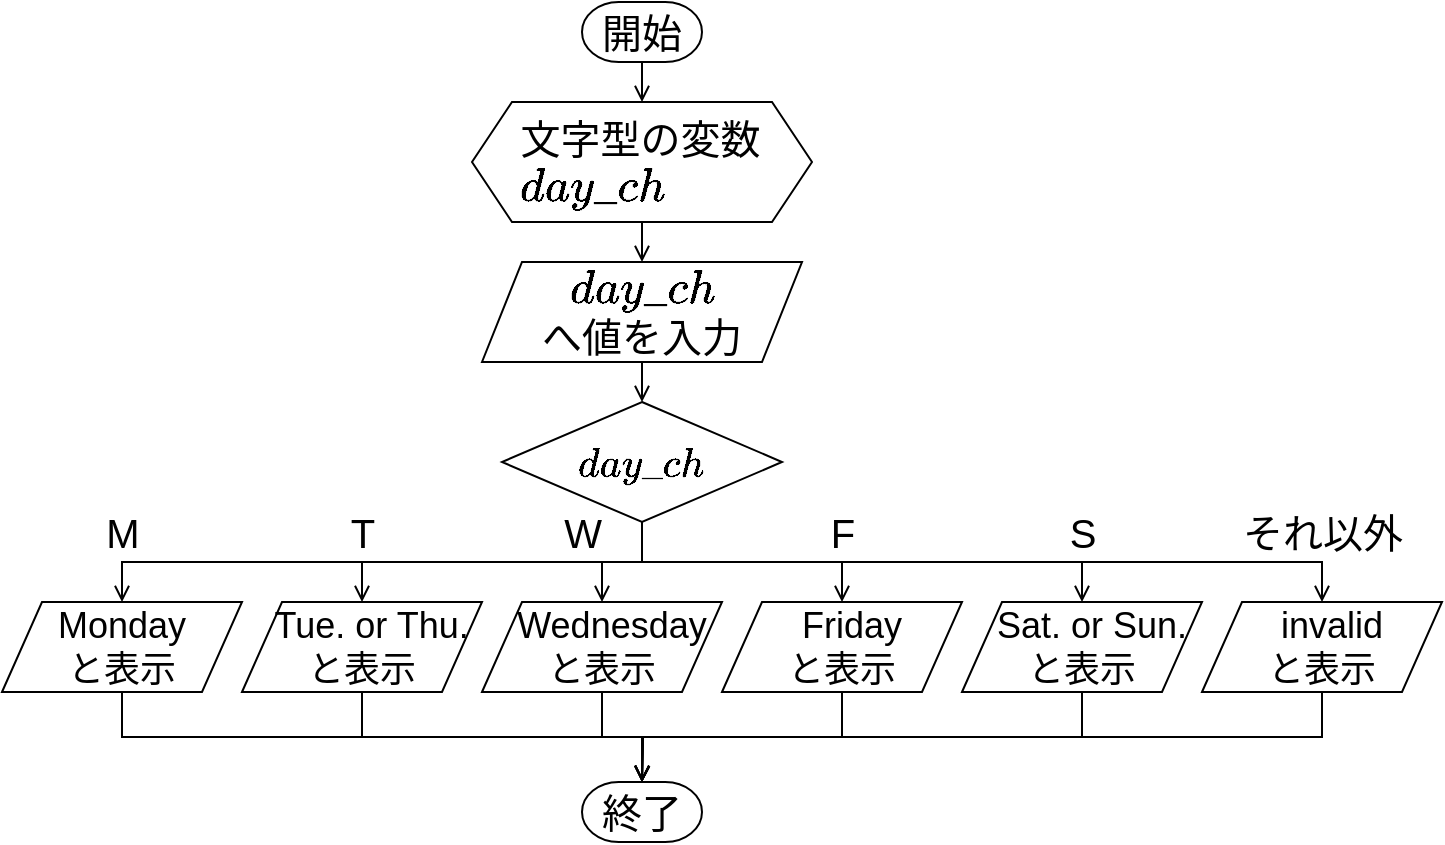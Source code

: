 <mxfile>
    <diagram id="xjE7mCkdLu-NfrlA32OW" name="ページ1">
        <mxGraphModel dx="1631" dy="645" grid="1" gridSize="10" guides="1" tooltips="1" connect="1" arrows="1" fold="1" page="1" pageScale="1" pageWidth="827" pageHeight="1169" math="1" shadow="0">
            <root>
                <mxCell id="0"/>
                <mxCell id="1" parent="0"/>
                <mxCell id="33" style="edgeStyle=orthogonalEdgeStyle;html=1;exitX=0.5;exitY=1;exitDx=0;exitDy=0;exitPerimeter=0;entryX=0.5;entryY=0;entryDx=0;entryDy=0;rounded=0;endArrow=open;endFill=0;" parent="1" source="30" target="31" edge="1">
                    <mxGeometry relative="1" as="geometry"/>
                </mxCell>
                <mxCell id="30" value="開始" style="strokeWidth=1;html=1;shape=mxgraph.flowchart.terminator;whiteSpace=wrap;fontFamily=Lucida Console;fontSize=20;" parent="1" vertex="1">
                    <mxGeometry x="170" y="40" width="60" height="30" as="geometry"/>
                </mxCell>
                <mxCell id="58" style="edgeStyle=orthogonalEdgeStyle;html=1;exitX=0.5;exitY=1;exitDx=0;exitDy=0;entryX=0.5;entryY=0;entryDx=0;entryDy=0;rounded=0;endArrow=open;endFill=0;" parent="1" source="31" target="35" edge="1">
                    <mxGeometry relative="1" as="geometry"/>
                </mxCell>
                <mxCell id="31" value="&amp;nbsp; &amp;nbsp; 文字型の変数&lt;div&gt;&amp;nbsp; &amp;nbsp; \(day\_ch\)&lt;/div&gt;" style="shape=hexagon;perimeter=hexagonPerimeter2;whiteSpace=wrap;html=1;fixedSize=1;fontSize=20;align=left;" parent="1" vertex="1">
                    <mxGeometry x="115" y="90" width="170" height="60" as="geometry"/>
                </mxCell>
                <mxCell id="43" style="edgeStyle=orthogonalEdgeStyle;html=1;exitX=0.5;exitY=1;exitDx=0;exitDy=0;exitPerimeter=0;entryX=0.5;entryY=0;entryDx=0;entryDy=0;rounded=0;endArrow=open;endFill=0;" parent="1" source="32" target="37" edge="1">
                    <mxGeometry relative="1" as="geometry"/>
                </mxCell>
                <mxCell id="44" style="edgeStyle=orthogonalEdgeStyle;html=1;exitX=0.5;exitY=1;exitDx=0;exitDy=0;exitPerimeter=0;entryX=0.5;entryY=0;entryDx=0;entryDy=0;rounded=0;endArrow=open;endFill=0;" parent="1" source="32" target="36" edge="1">
                    <mxGeometry relative="1" as="geometry"/>
                </mxCell>
                <mxCell id="45" style="edgeStyle=orthogonalEdgeStyle;html=1;exitX=0.5;exitY=1;exitDx=0;exitDy=0;exitPerimeter=0;entryX=0.5;entryY=0;entryDx=0;entryDy=0;rounded=0;endArrow=open;endFill=0;" parent="1" source="32" target="38" edge="1">
                    <mxGeometry relative="1" as="geometry"/>
                </mxCell>
                <mxCell id="46" style="edgeStyle=orthogonalEdgeStyle;html=1;exitX=0.5;exitY=1;exitDx=0;exitDy=0;exitPerimeter=0;entryX=0.5;entryY=0;entryDx=0;entryDy=0;rounded=0;endArrow=open;endFill=0;" parent="1" source="32" target="39" edge="1">
                    <mxGeometry relative="1" as="geometry"/>
                </mxCell>
                <mxCell id="47" style="edgeStyle=orthogonalEdgeStyle;html=1;exitX=0.5;exitY=1;exitDx=0;exitDy=0;exitPerimeter=0;entryX=0.5;entryY=0;entryDx=0;entryDy=0;rounded=0;endArrow=open;endFill=0;" parent="1" source="32" target="41" edge="1">
                    <mxGeometry relative="1" as="geometry"/>
                </mxCell>
                <mxCell id="48" style="edgeStyle=orthogonalEdgeStyle;html=1;exitX=0.5;exitY=1;exitDx=0;exitDy=0;exitPerimeter=0;entryX=0.5;entryY=0;entryDx=0;entryDy=0;rounded=0;endArrow=open;endFill=0;" parent="1" source="32" target="42" edge="1">
                    <mxGeometry relative="1" as="geometry"/>
                </mxCell>
                <mxCell id="32" value="\(day\_ch\)" style="strokeWidth=1;html=1;shape=mxgraph.flowchart.decision;whiteSpace=wrap;fontSize=20;fontFamily=Lucida Console;" parent="1" vertex="1">
                    <mxGeometry x="130" y="240" width="140" height="60" as="geometry"/>
                </mxCell>
                <mxCell id="35" value="\(day\_ch\)&lt;div&gt;へ&lt;span style=&quot;background-color: transparent;&quot;&gt;値を入力&lt;/span&gt;&lt;/div&gt;" style="shape=parallelogram;perimeter=parallelogramPerimeter;whiteSpace=wrap;html=1;fixedSize=1;fontSize=20;size=20;" parent="1" vertex="1">
                    <mxGeometry x="120" y="170" width="160" height="50" as="geometry"/>
                </mxCell>
                <mxCell id="62" style="edgeStyle=orthogonalEdgeStyle;html=1;exitX=0.5;exitY=1;exitDx=0;exitDy=0;rounded=0;curved=0;endArrow=open;endFill=0;" parent="1" source="36" edge="1">
                    <mxGeometry relative="1" as="geometry">
                        <mxPoint x="200" y="430" as="targetPoint"/>
                    </mxGeometry>
                </mxCell>
                <mxCell id="36" value="&amp;nbsp; Tue. or Thu.&lt;br&gt;と表示" style="shape=parallelogram;perimeter=parallelogramPerimeter;whiteSpace=wrap;html=1;fixedSize=1;fontSize=18;fontFamily=Helvetica;size=20;" parent="1" vertex="1">
                    <mxGeometry y="340" width="120" height="45" as="geometry"/>
                </mxCell>
                <mxCell id="37" value="Monday&lt;div&gt;と表示&lt;/div&gt;" style="shape=parallelogram;perimeter=parallelogramPerimeter;whiteSpace=wrap;html=1;fixedSize=1;fontSize=18;fontFamily=Helvetica;size=20;" parent="1" vertex="1">
                    <mxGeometry x="-120" y="340" width="120" height="45" as="geometry"/>
                </mxCell>
                <mxCell id="63" style="edgeStyle=orthogonalEdgeStyle;html=1;exitX=0.5;exitY=1;exitDx=0;exitDy=0;rounded=0;curved=0;endArrow=open;endFill=0;" parent="1" source="38" edge="1">
                    <mxGeometry relative="1" as="geometry">
                        <mxPoint x="200" y="430" as="targetPoint"/>
                    </mxGeometry>
                </mxCell>
                <mxCell id="38" value="&amp;nbsp; Wednesday&lt;div&gt;と表示&lt;/div&gt;" style="shape=parallelogram;perimeter=parallelogramPerimeter;whiteSpace=wrap;html=1;fixedSize=1;fontSize=18;fontFamily=Helvetica;size=20;" parent="1" vertex="1">
                    <mxGeometry x="120" y="340" width="120" height="45" as="geometry"/>
                </mxCell>
                <mxCell id="64" style="edgeStyle=orthogonalEdgeStyle;html=1;exitX=0.5;exitY=1;exitDx=0;exitDy=0;rounded=0;curved=0;endArrow=open;endFill=0;" parent="1" source="39" edge="1">
                    <mxGeometry relative="1" as="geometry">
                        <mxPoint x="200" y="430" as="targetPoint"/>
                    </mxGeometry>
                </mxCell>
                <mxCell id="39" value="&amp;nbsp; Friday&lt;div&gt;と表示&lt;/div&gt;" style="shape=parallelogram;perimeter=parallelogramPerimeter;whiteSpace=wrap;html=1;fixedSize=1;fontSize=18;fontFamily=Helvetica;size=20;" parent="1" vertex="1">
                    <mxGeometry x="240" y="340" width="120" height="45" as="geometry"/>
                </mxCell>
                <mxCell id="40" value="終了" style="strokeWidth=1;html=1;shape=mxgraph.flowchart.terminator;whiteSpace=wrap;fontFamily=Lucida Console;fontSize=20;" parent="1" vertex="1">
                    <mxGeometry x="170" y="430" width="60" height="30" as="geometry"/>
                </mxCell>
                <mxCell id="41" value="&amp;nbsp; Sat. or Sun.&lt;div&gt;と表示&lt;/div&gt;" style="shape=parallelogram;perimeter=parallelogramPerimeter;whiteSpace=wrap;html=1;fixedSize=1;fontSize=18;fontFamily=Helvetica;size=20;" parent="1" vertex="1">
                    <mxGeometry x="360" y="340" width="120" height="45" as="geometry"/>
                </mxCell>
                <mxCell id="42" value="&amp;nbsp; invalid&lt;div&gt;&lt;span style=&quot;background-color: transparent;&quot;&gt;と表示&lt;/span&gt;&lt;/div&gt;" style="shape=parallelogram;perimeter=parallelogramPerimeter;whiteSpace=wrap;html=1;fixedSize=1;fontSize=18;fontFamily=Helvetica;size=20;" parent="1" vertex="1">
                    <mxGeometry x="480" y="340" width="120" height="45" as="geometry"/>
                </mxCell>
                <mxCell id="49" value="M" style="text;html=1;align=center;verticalAlign=middle;resizable=0;points=[];autosize=1;strokeColor=none;fillColor=none;fontSize=20;" parent="1" vertex="1">
                    <mxGeometry x="-80" y="285" width="40" height="40" as="geometry"/>
                </mxCell>
                <mxCell id="50" value="T" style="text;html=1;align=center;verticalAlign=middle;resizable=0;points=[];autosize=1;strokeColor=none;fillColor=none;fontSize=20;" parent="1" vertex="1">
                    <mxGeometry x="40" y="285" width="40" height="40" as="geometry"/>
                </mxCell>
                <mxCell id="51" value="W" style="text;html=1;align=center;verticalAlign=middle;resizable=0;points=[];autosize=1;strokeColor=none;fillColor=none;fontSize=20;" parent="1" vertex="1">
                    <mxGeometry x="150" y="285" width="40" height="40" as="geometry"/>
                </mxCell>
                <mxCell id="52" value="F" style="text;html=1;align=center;verticalAlign=middle;resizable=0;points=[];autosize=1;strokeColor=none;fillColor=none;fontSize=20;" parent="1" vertex="1">
                    <mxGeometry x="280" y="285" width="40" height="40" as="geometry"/>
                </mxCell>
                <mxCell id="55" value="S" style="text;html=1;align=center;verticalAlign=middle;resizable=0;points=[];autosize=1;strokeColor=none;fillColor=none;fontSize=20;" parent="1" vertex="1">
                    <mxGeometry x="400" y="285" width="40" height="40" as="geometry"/>
                </mxCell>
                <mxCell id="56" value="それ以外" style="text;html=1;align=center;verticalAlign=middle;resizable=0;points=[];autosize=1;strokeColor=none;fillColor=none;fontSize=20;" parent="1" vertex="1">
                    <mxGeometry x="490" y="285" width="100" height="40" as="geometry"/>
                </mxCell>
                <mxCell id="60" style="edgeStyle=orthogonalEdgeStyle;html=1;exitX=0.5;exitY=1;exitDx=0;exitDy=0;entryX=0.5;entryY=0;entryDx=0;entryDy=0;entryPerimeter=0;rounded=0;endArrow=open;endFill=0;" parent="1" source="35" target="32" edge="1">
                    <mxGeometry relative="1" as="geometry"/>
                </mxCell>
                <mxCell id="61" style="edgeStyle=orthogonalEdgeStyle;html=1;exitX=0.5;exitY=1;exitDx=0;exitDy=0;entryX=0.5;entryY=0;entryDx=0;entryDy=0;entryPerimeter=0;rounded=0;curved=0;endArrow=open;endFill=0;" parent="1" source="37" target="40" edge="1">
                    <mxGeometry relative="1" as="geometry"/>
                </mxCell>
                <mxCell id="65" style="edgeStyle=orthogonalEdgeStyle;html=1;exitX=0.5;exitY=1;exitDx=0;exitDy=0;entryX=0.5;entryY=0;entryDx=0;entryDy=0;entryPerimeter=0;rounded=0;curved=0;endArrow=open;endFill=0;" parent="1" source="41" target="40" edge="1">
                    <mxGeometry relative="1" as="geometry"/>
                </mxCell>
                <mxCell id="66" style="edgeStyle=orthogonalEdgeStyle;html=1;exitX=0.5;exitY=1;exitDx=0;exitDy=0;entryX=0.5;entryY=0;entryDx=0;entryDy=0;entryPerimeter=0;rounded=0;curved=0;endArrow=open;endFill=0;" parent="1" source="42" target="40" edge="1">
                    <mxGeometry relative="1" as="geometry"/>
                </mxCell>
            </root>
        </mxGraphModel>
    </diagram>
</mxfile>